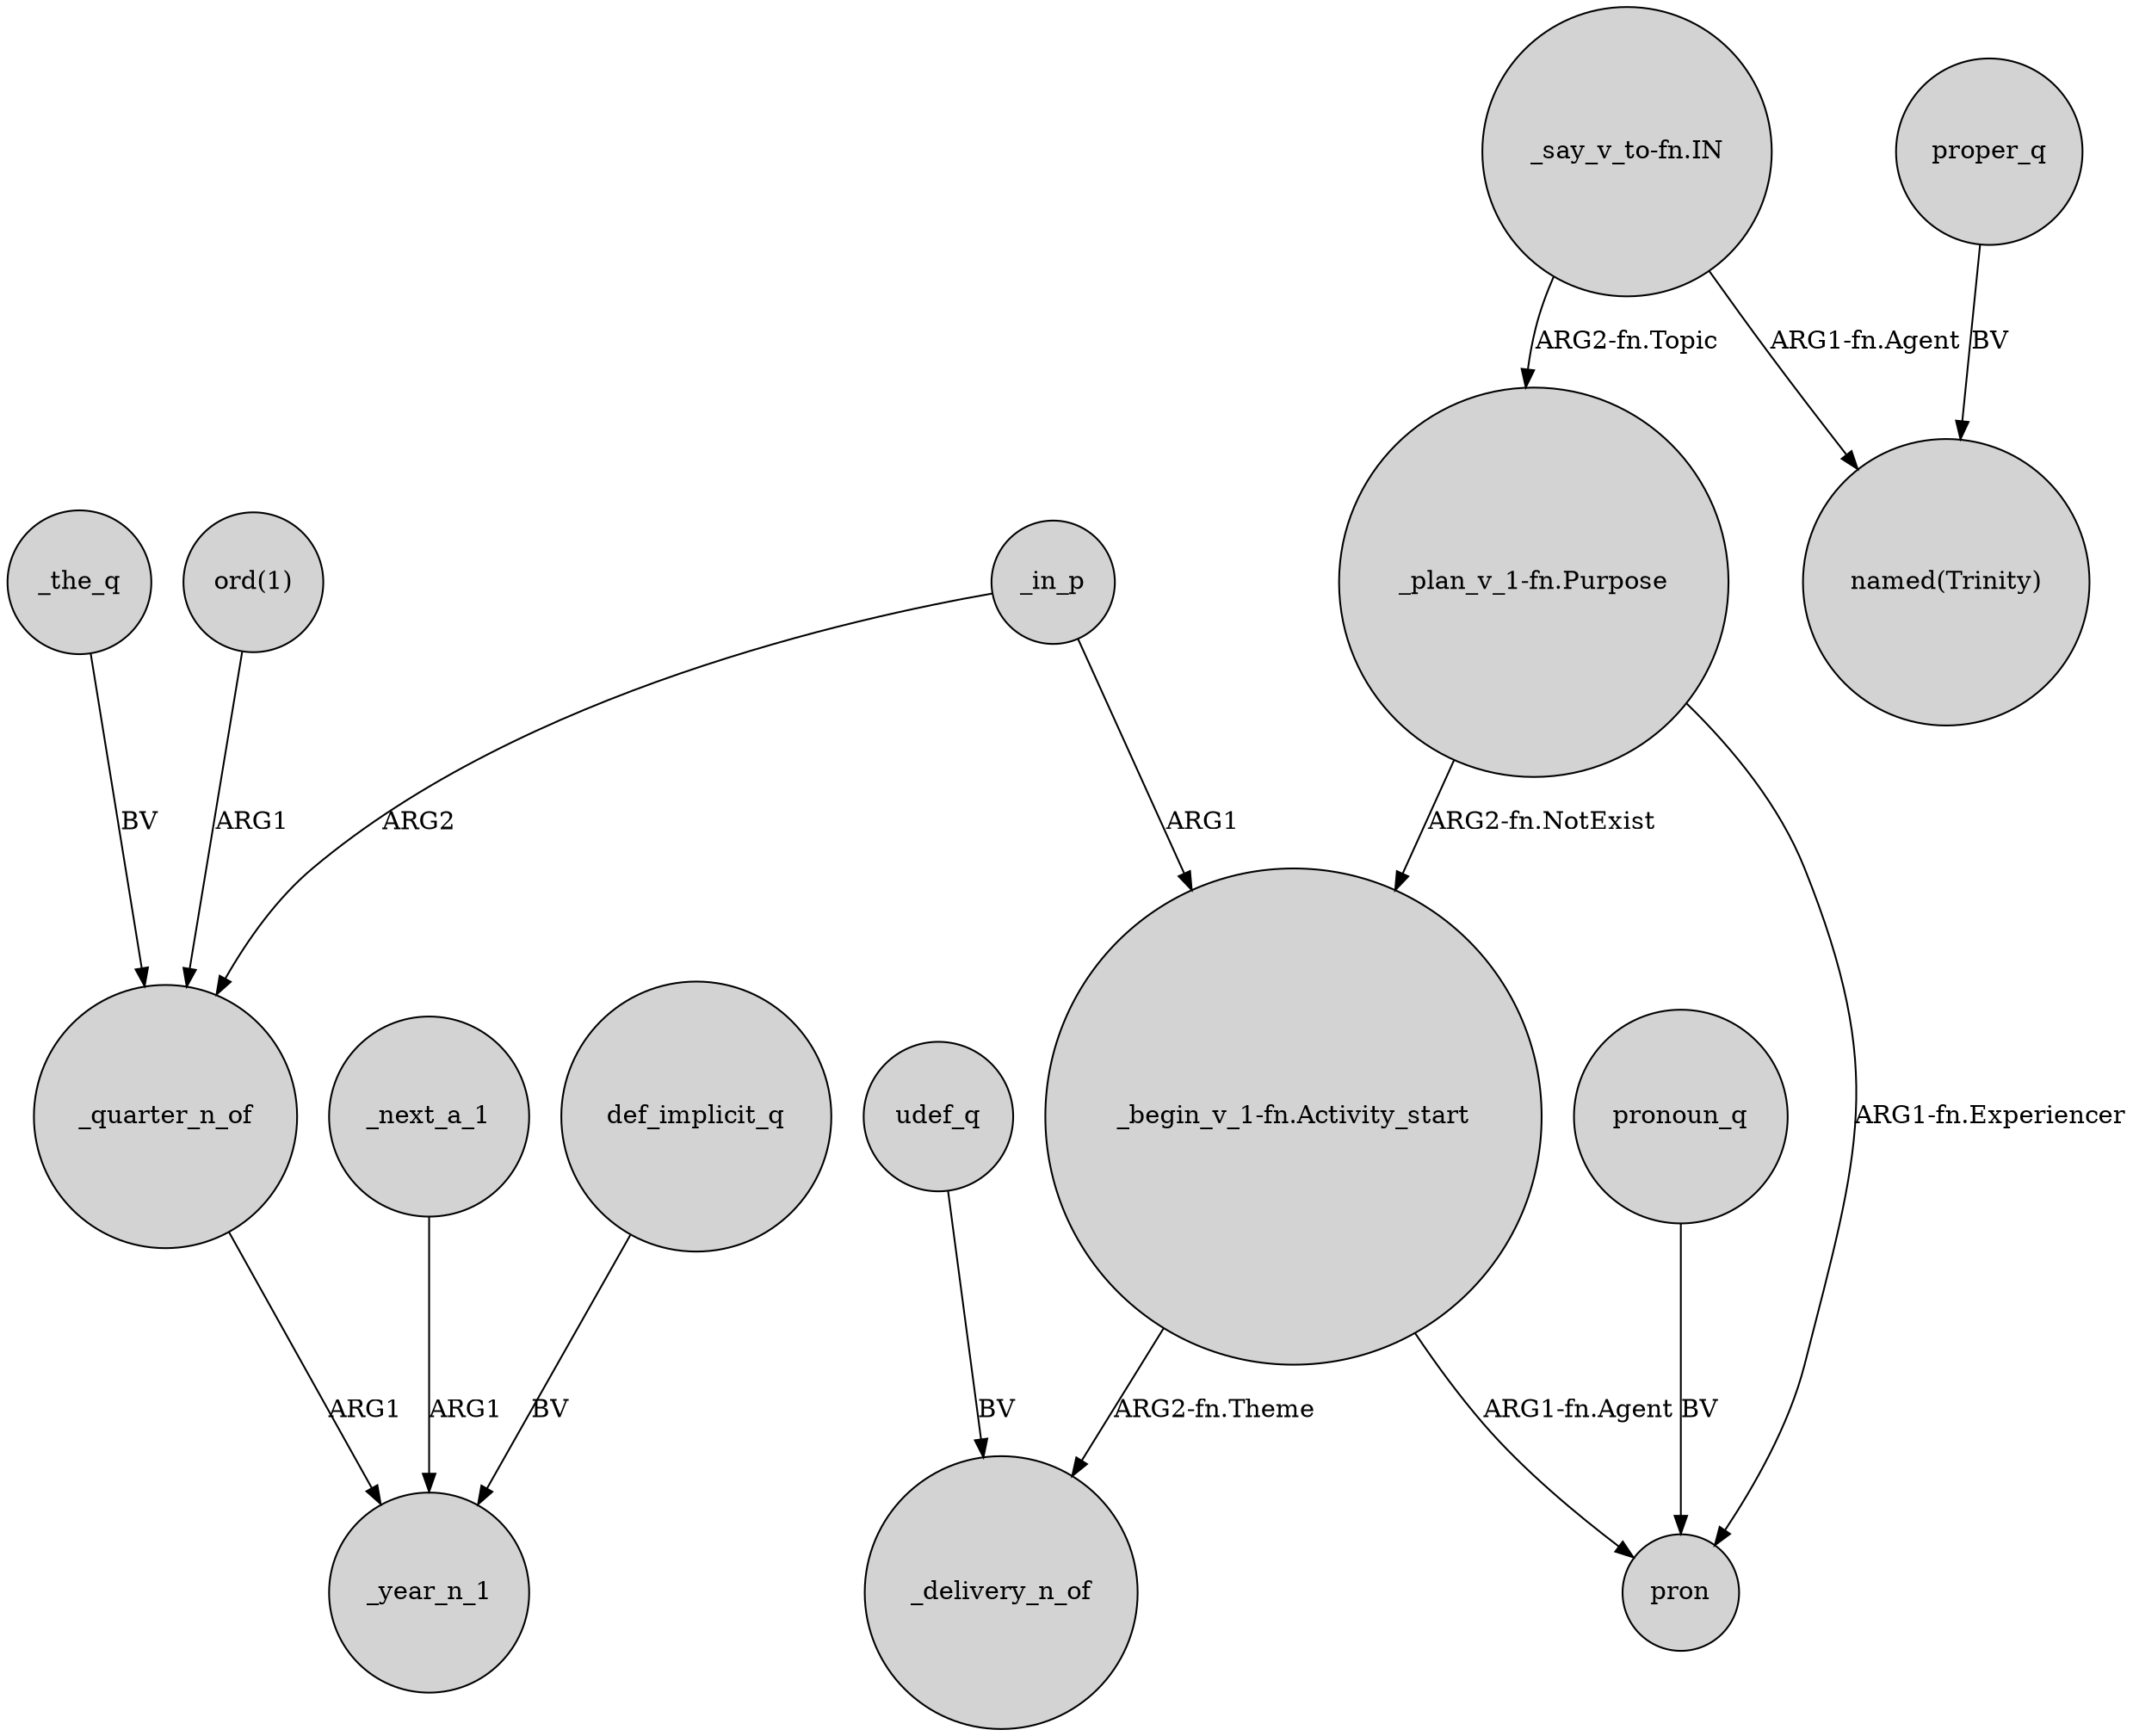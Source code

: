 digraph {
	node [shape=circle style=filled]
	_in_p -> _quarter_n_of [label=ARG2]
	"_say_v_to-fn.IN" -> "named(Trinity)" [label="ARG1-fn.Agent"]
	_quarter_n_of -> _year_n_1 [label=ARG1]
	"ord(1)" -> _quarter_n_of [label=ARG1]
	_next_a_1 -> _year_n_1 [label=ARG1]
	def_implicit_q -> _year_n_1 [label=BV]
	"_begin_v_1-fn.Activity_start" -> _delivery_n_of [label="ARG2-fn.Theme"]
	"_say_v_to-fn.IN" -> "_plan_v_1-fn.Purpose" [label="ARG2-fn.Topic"]
	"_begin_v_1-fn.Activity_start" -> pron [label="ARG1-fn.Agent"]
	_in_p -> "_begin_v_1-fn.Activity_start" [label=ARG1]
	udef_q -> _delivery_n_of [label=BV]
	proper_q -> "named(Trinity)" [label=BV]
	_the_q -> _quarter_n_of [label=BV]
	"_plan_v_1-fn.Purpose" -> "_begin_v_1-fn.Activity_start" [label="ARG2-fn.NotExist"]
	"_plan_v_1-fn.Purpose" -> pron [label="ARG1-fn.Experiencer"]
	pronoun_q -> pron [label=BV]
}
